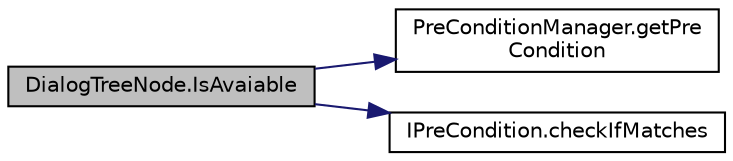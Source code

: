 digraph "DialogTreeNode.IsAvaiable"
{
  edge [fontname="Helvetica",fontsize="10",labelfontname="Helvetica",labelfontsize="10"];
  node [fontname="Helvetica",fontsize="10",shape=record];
  rankdir="LR";
  Node16 [label="DialogTreeNode.IsAvaiable",height=0.2,width=0.4,color="black", fillcolor="grey75", style="filled", fontcolor="black"];
  Node16 -> Node17 [color="midnightblue",fontsize="10",style="solid",fontname="Helvetica"];
  Node17 [label="PreConditionManager.getPre\lCondition",height=0.2,width=0.4,color="black", fillcolor="white", style="filled",URL="$class_pre_condition_manager.html#a036fbcf1a5ffea8fcba11bcb0c851a2f",tooltip="Returns an preCondition in the repository by identifier "];
  Node16 -> Node18 [color="midnightblue",fontsize="10",style="solid",fontname="Helvetica"];
  Node18 [label="IPreCondition.checkIfMatches",height=0.2,width=0.4,color="black", fillcolor="white", style="filled",URL="$interface_i_pre_condition.html#af61f28b9da29cdcd726baec712991470"];
}
